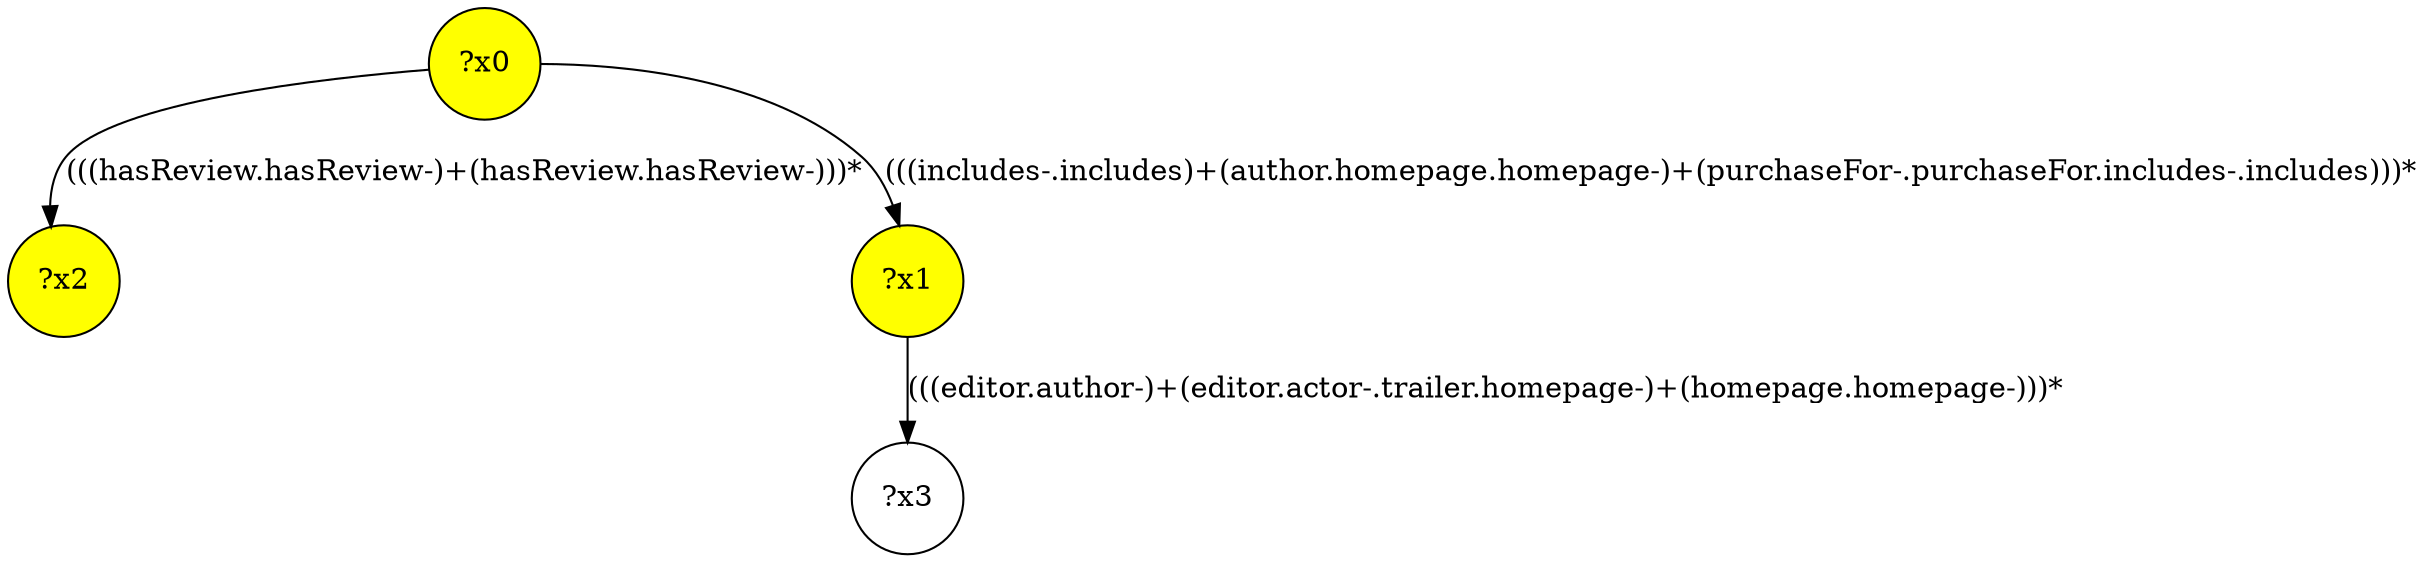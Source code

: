 digraph g {
	x2 [fillcolor="yellow", style="filled," shape=circle, label="?x2"];
	x1 [fillcolor="yellow", style="filled," shape=circle, label="?x1"];
	x0 [fillcolor="yellow", style="filled," shape=circle, label="?x0"];
	x0 -> x1 [label="(((includes-.includes)+(author.homepage.homepage-)+(purchaseFor-.purchaseFor.includes-.includes)))*"];
	x0 -> x2 [label="(((hasReview.hasReview-)+(hasReview.hasReview-)))*"];
	x3 [shape=circle, label="?x3"];
	x1 -> x3 [label="(((editor.author-)+(editor.actor-.trailer.homepage-)+(homepage.homepage-)))*"];
}
